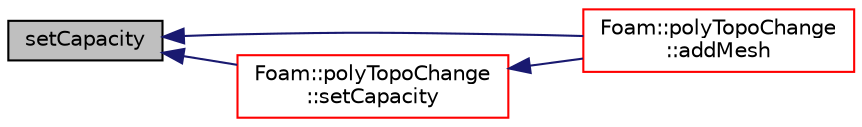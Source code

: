 digraph "setCapacity"
{
  bgcolor="transparent";
  edge [fontname="Helvetica",fontsize="10",labelfontname="Helvetica",labelfontsize="10"];
  node [fontname="Helvetica",fontsize="10",shape=record];
  rankdir="LR";
  Node1 [label="setCapacity",height=0.2,width=0.4,color="black", fillcolor="grey75", style="filled", fontcolor="black"];
  Node1 -> Node2 [dir="back",color="midnightblue",fontsize="10",style="solid",fontname="Helvetica"];
  Node2 [label="Foam::polyTopoChange\l::addMesh",height=0.2,width=0.4,color="red",URL="$a01977.html#a1f97630a2e6369203b99c1d1d1c3cff3",tooltip="Add all points/faces/cells of mesh. Additional offset for patch. "];
  Node1 -> Node3 [dir="back",color="midnightblue",fontsize="10",style="solid",fontname="Helvetica"];
  Node3 [label="Foam::polyTopoChange\l::setCapacity",height=0.2,width=0.4,color="red",URL="$a01977.html#a63533ab96a36c8fc3ca51bf8a0622e36",tooltip="Explicitly pre-size the dynamic storage for expected mesh. "];
  Node3 -> Node2 [dir="back",color="midnightblue",fontsize="10",style="solid",fontname="Helvetica"];
}
